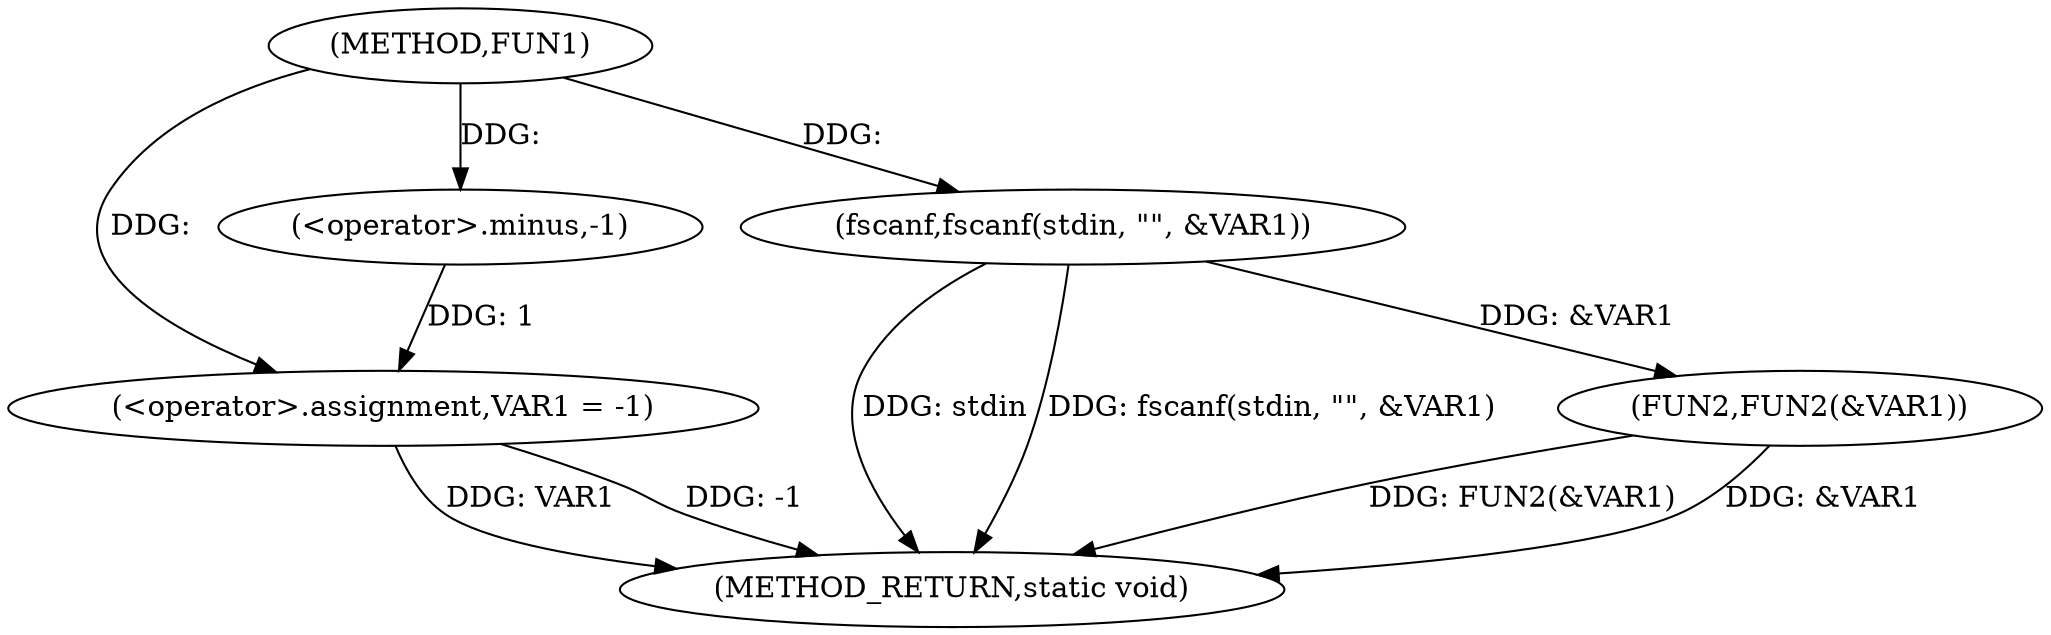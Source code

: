 digraph FUN1 {  
"1000100" [label = "(METHOD,FUN1)" ]
"1000115" [label = "(METHOD_RETURN,static void)" ]
"1000103" [label = "(<operator>.assignment,VAR1 = -1)" ]
"1000105" [label = "(<operator>.minus,-1)" ]
"1000107" [label = "(fscanf,fscanf(stdin, \"\", &VAR1))" ]
"1000112" [label = "(FUN2,FUN2(&VAR1))" ]
  "1000107" -> "1000115"  [ label = "DDG: stdin"] 
  "1000107" -> "1000115"  [ label = "DDG: fscanf(stdin, \"\", &VAR1)"] 
  "1000103" -> "1000115"  [ label = "DDG: VAR1"] 
  "1000103" -> "1000115"  [ label = "DDG: -1"] 
  "1000112" -> "1000115"  [ label = "DDG: FUN2(&VAR1)"] 
  "1000112" -> "1000115"  [ label = "DDG: &VAR1"] 
  "1000105" -> "1000103"  [ label = "DDG: 1"] 
  "1000100" -> "1000103"  [ label = "DDG: "] 
  "1000100" -> "1000105"  [ label = "DDG: "] 
  "1000100" -> "1000107"  [ label = "DDG: "] 
  "1000107" -> "1000112"  [ label = "DDG: &VAR1"] 
}
